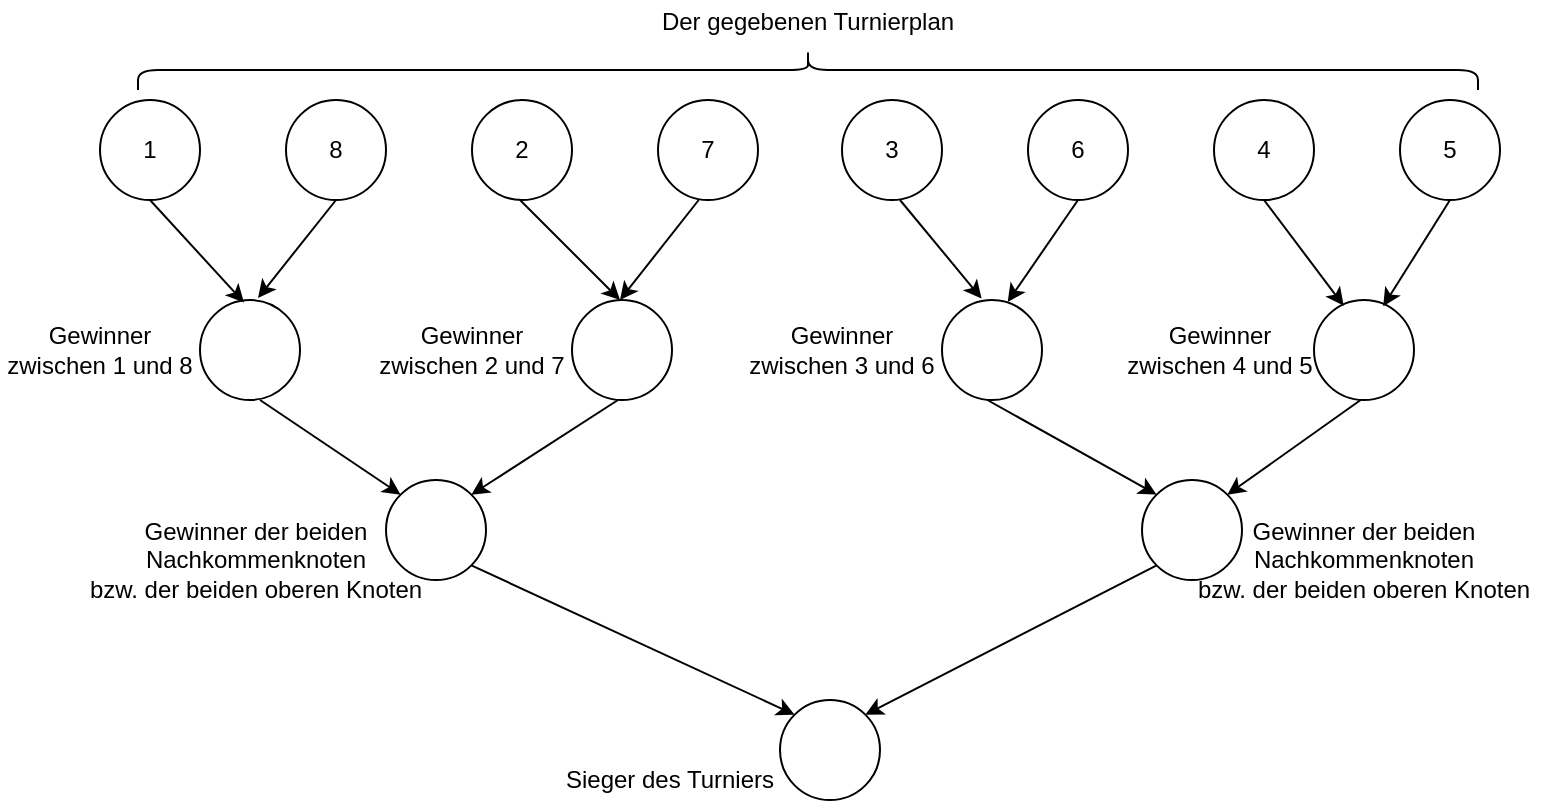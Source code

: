 <mxfile version="13.8.8" type="device"><diagram id="iR_0qROMSq5muvTzq759" name="Page-1"><mxGraphModel dx="1038" dy="523" grid="1" gridSize="10" guides="1" tooltips="1" connect="1" arrows="1" fold="1" page="1" pageScale="1" pageWidth="827" pageHeight="1169" math="0" shadow="0"><root><mxCell id="0"/><mxCell id="1" parent="0"/><mxCell id="j4B_2iiHakSyTXMxgqt0-1" value="1" style="ellipse;whiteSpace=wrap;aspect=fixed;flipH=0;flipV=1;" vertex="1" parent="1"><mxGeometry x="70" y="110" width="50" height="50" as="geometry"/></mxCell><mxCell id="j4B_2iiHakSyTXMxgqt0-2" value="2" style="ellipse;whiteSpace=wrap;aspect=fixed;flipH=0;flipV=1;" vertex="1" parent="1"><mxGeometry x="256" y="110" width="50" height="50" as="geometry"/></mxCell><mxCell id="j4B_2iiHakSyTXMxgqt0-3" value="3" style="ellipse;whiteSpace=wrap;aspect=fixed;flipH=0;flipV=1;" vertex="1" parent="1"><mxGeometry x="441" y="110" width="50" height="50" as="geometry"/></mxCell><mxCell id="j4B_2iiHakSyTXMxgqt0-4" value="4" style="ellipse;whiteSpace=wrap;aspect=fixed;flipH=0;flipV=1;" vertex="1" parent="1"><mxGeometry x="627" y="110" width="50" height="50" as="geometry"/></mxCell><mxCell id="j4B_2iiHakSyTXMxgqt0-5" value="5" style="ellipse;whiteSpace=wrap;aspect=fixed;flipH=0;flipV=1;" vertex="1" parent="1"><mxGeometry x="720" y="110" width="50" height="50" as="geometry"/></mxCell><mxCell id="j4B_2iiHakSyTXMxgqt0-6" value="6" style="ellipse;whiteSpace=wrap;aspect=fixed;flipH=0;flipV=1;" vertex="1" parent="1"><mxGeometry x="534" y="110" width="50" height="50" as="geometry"/></mxCell><mxCell id="j4B_2iiHakSyTXMxgqt0-7" value="7" style="ellipse;whiteSpace=wrap;aspect=fixed;flipH=0;flipV=1;" vertex="1" parent="1"><mxGeometry x="349" y="110" width="50" height="50" as="geometry"/></mxCell><mxCell id="j4B_2iiHakSyTXMxgqt0-8" value="8" style="ellipse;whiteSpace=wrap;aspect=fixed;flipH=0;flipV=1;" vertex="1" parent="1"><mxGeometry x="163" y="110" width="50" height="50" as="geometry"/></mxCell><mxCell id="j4B_2iiHakSyTXMxgqt0-9" value="" style="ellipse;whiteSpace=wrap;aspect=fixed;" vertex="1" parent="1"><mxGeometry x="120" y="210" width="50" height="50" as="geometry"/></mxCell><mxCell id="j4B_2iiHakSyTXMxgqt0-10" value="" style="ellipse;whiteSpace=wrap;aspect=fixed;" vertex="1" parent="1"><mxGeometry x="677" y="210" width="50" height="50" as="geometry"/></mxCell><mxCell id="j4B_2iiHakSyTXMxgqt0-11" value="" style="ellipse;whiteSpace=wrap;aspect=fixed;" vertex="1" parent="1"><mxGeometry x="306" y="210" width="50" height="50" as="geometry"/></mxCell><mxCell id="j4B_2iiHakSyTXMxgqt0-12" value="" style="ellipse;whiteSpace=wrap;aspect=fixed;" vertex="1" parent="1"><mxGeometry x="491" y="210" width="50" height="50" as="geometry"/></mxCell><mxCell id="j4B_2iiHakSyTXMxgqt0-13" value="" style="ellipse;whiteSpace=wrap;aspect=fixed;" vertex="1" parent="1"><mxGeometry x="213" y="300" width="50" height="50" as="geometry"/></mxCell><mxCell id="j4B_2iiHakSyTXMxgqt0-14" value="" style="ellipse;whiteSpace=wrap;aspect=fixed;" vertex="1" parent="1"><mxGeometry x="591" y="300" width="50" height="50" as="geometry"/></mxCell><mxCell id="j4B_2iiHakSyTXMxgqt0-15" value="" style="ellipse;whiteSpace=wrap;aspect=fixed;" vertex="1" parent="1"><mxGeometry x="410" y="410" width="50" height="50" as="geometry"/></mxCell><mxCell id="j4B_2iiHakSyTXMxgqt0-17" value="" style="endArrow=classic;exitX=0.5;exitY=1;exitDx=0;exitDy=0;entryX=0.44;entryY=0.025;entryDx=0;entryDy=0;entryPerimeter=0;" edge="1" parent="1" source="j4B_2iiHakSyTXMxgqt0-1" target="j4B_2iiHakSyTXMxgqt0-9"><mxGeometry width="50" height="50" relative="1" as="geometry"><mxPoint x="390" y="340" as="sourcePoint"/><mxPoint x="440" y="290" as="targetPoint"/></mxGeometry></mxCell><mxCell id="j4B_2iiHakSyTXMxgqt0-18" value="" style="endArrow=classic;exitX=0.5;exitY=1;exitDx=0;exitDy=0;" edge="1" parent="1" source="j4B_2iiHakSyTXMxgqt0-8"><mxGeometry width="50" height="50" relative="1" as="geometry"><mxPoint x="105" y="170" as="sourcePoint"/><mxPoint x="149" y="209" as="targetPoint"/></mxGeometry></mxCell><mxCell id="j4B_2iiHakSyTXMxgqt0-19" value="Gewinner zwischen 1 und 8" style="text;strokeColor=none;fillColor=none;align=center;verticalAlign=middle;whiteSpace=wrap;rounded=0;" vertex="1" parent="1"><mxGeometry x="20" y="225" width="100" height="20" as="geometry"/></mxCell><mxCell id="j4B_2iiHakSyTXMxgqt0-22" value="" style="endArrow=classic;exitX=0.5;exitY=1;exitDx=0;exitDy=0;entryX=0.573;entryY=-0.001;entryDx=0;entryDy=0;entryPerimeter=0;" edge="1" parent="1"><mxGeometry width="50" height="50" relative="1" as="geometry"><mxPoint x="369.35" y="160" as="sourcePoint"/><mxPoint x="330.0" y="209.95" as="targetPoint"/></mxGeometry></mxCell><mxCell id="j4B_2iiHakSyTXMxgqt0-23" value="" style="endArrow=classic;exitX=0.5;exitY=1;exitDx=0;exitDy=0;entryX=0.5;entryY=0;entryDx=0;entryDy=0;" edge="1" parent="1"><mxGeometry width="50" height="50" relative="1" as="geometry"><mxPoint x="280" y="160" as="sourcePoint"/><mxPoint x="330" y="210" as="targetPoint"/></mxGeometry></mxCell><mxCell id="j4B_2iiHakSyTXMxgqt0-24" value="" style="endArrow=classic;exitX=0.5;exitY=1;exitDx=0;exitDy=0;entryX=0.396;entryY=-0.014;entryDx=0;entryDy=0;entryPerimeter=0;" edge="1" parent="1" target="j4B_2iiHakSyTXMxgqt0-12"><mxGeometry width="50" height="50" relative="1" as="geometry"><mxPoint x="470" y="160" as="sourcePoint"/><mxPoint x="520" y="210" as="targetPoint"/></mxGeometry></mxCell><mxCell id="j4B_2iiHakSyTXMxgqt0-25" value="" style="endArrow=classic;exitX=0.5;exitY=1;exitDx=0;exitDy=0;entryX=0.657;entryY=0.02;entryDx=0;entryDy=0;entryPerimeter=0;" edge="1" parent="1" source="j4B_2iiHakSyTXMxgqt0-6" target="j4B_2iiHakSyTXMxgqt0-12"><mxGeometry width="50" height="50" relative="1" as="geometry"><mxPoint x="480" y="170" as="sourcePoint"/><mxPoint x="529" y="210" as="targetPoint"/></mxGeometry></mxCell><mxCell id="j4B_2iiHakSyTXMxgqt0-26" value="" style="endArrow=classic;entryX=0.297;entryY=0.057;entryDx=0;entryDy=0;entryPerimeter=0;exitX=0.5;exitY=1;exitDx=0;exitDy=0;" edge="1" parent="1" source="j4B_2iiHakSyTXMxgqt0-4" target="j4B_2iiHakSyTXMxgqt0-10"><mxGeometry width="50" height="50" relative="1" as="geometry"><mxPoint x="660" y="170" as="sourcePoint"/><mxPoint x="690.8" y="210" as="targetPoint"/></mxGeometry></mxCell><mxCell id="j4B_2iiHakSyTXMxgqt0-27" value="" style="endArrow=classic;entryX=0.692;entryY=0.063;entryDx=0;entryDy=0;entryPerimeter=0;exitX=0.5;exitY=1;exitDx=0;exitDy=0;" edge="1" parent="1" source="j4B_2iiHakSyTXMxgqt0-5" target="j4B_2iiHakSyTXMxgqt0-10"><mxGeometry width="50" height="50" relative="1" as="geometry"><mxPoint x="745" y="180" as="sourcePoint"/><mxPoint x="710" y="210" as="targetPoint"/></mxGeometry></mxCell><mxCell id="j4B_2iiHakSyTXMxgqt0-28" value="Gewinner zwischen 2 und 7" style="text;strokeColor=none;fillColor=none;align=center;verticalAlign=middle;whiteSpace=wrap;rounded=0;" vertex="1" parent="1"><mxGeometry x="206" y="225" width="100" height="20" as="geometry"/></mxCell><mxCell id="j4B_2iiHakSyTXMxgqt0-29" value="Gewinner zwischen 3 und 6" style="text;strokeColor=none;fillColor=none;align=center;verticalAlign=middle;whiteSpace=wrap;rounded=0;" vertex="1" parent="1"><mxGeometry x="391" y="225" width="100" height="20" as="geometry"/></mxCell><mxCell id="j4B_2iiHakSyTXMxgqt0-30" value="Gewinner zwischen 4 und 5" style="text;strokeColor=none;fillColor=none;align=center;verticalAlign=middle;whiteSpace=wrap;rounded=0;" vertex="1" parent="1"><mxGeometry x="580" y="225" width="100" height="20" as="geometry"/></mxCell><mxCell id="j4B_2iiHakSyTXMxgqt0-32" value="" style="endArrow=classic;exitX=0.5;exitY=1;exitDx=0;exitDy=0;entryX=0;entryY=0;entryDx=0;entryDy=0;" edge="1" parent="1" target="j4B_2iiHakSyTXMxgqt0-13"><mxGeometry width="50" height="50" relative="1" as="geometry"><mxPoint x="150" y="260" as="sourcePoint"/><mxPoint x="197.0" y="311.25" as="targetPoint"/></mxGeometry></mxCell><mxCell id="j4B_2iiHakSyTXMxgqt0-33" value="" style="endArrow=classic;exitX=0.5;exitY=1;exitDx=0;exitDy=0;entryX=1;entryY=0;entryDx=0;entryDy=0;" edge="1" parent="1" target="j4B_2iiHakSyTXMxgqt0-13"><mxGeometry width="50" height="50" relative="1" as="geometry"><mxPoint x="329" y="260" as="sourcePoint"/><mxPoint x="290" y="309" as="targetPoint"/></mxGeometry></mxCell><mxCell id="j4B_2iiHakSyTXMxgqt0-34" value="Gewinner der beiden Nachkommenknoten&#10;bzw. der beiden oberen Knoten" style="text;strokeColor=none;fillColor=none;align=center;verticalAlign=middle;whiteSpace=wrap;rounded=0;" vertex="1" parent="1"><mxGeometry x="60" y="330" width="176" height="20" as="geometry"/></mxCell><mxCell id="j4B_2iiHakSyTXMxgqt0-35" value="Sieger des Turniers" style="text;strokeColor=none;fillColor=none;align=center;verticalAlign=middle;whiteSpace=wrap;rounded=0;" vertex="1" parent="1"><mxGeometry x="290" y="440" width="130" height="20" as="geometry"/></mxCell><mxCell id="j4B_2iiHakSyTXMxgqt0-36" value="" style="endArrow=classic;exitX=0.5;exitY=1;exitDx=0;exitDy=0;entryX=1;entryY=0;entryDx=0;entryDy=0;" edge="1" parent="1" target="j4B_2iiHakSyTXMxgqt0-14"><mxGeometry width="50" height="50" relative="1" as="geometry"><mxPoint x="700.32" y="260" as="sourcePoint"/><mxPoint x="670" y="310" as="targetPoint"/></mxGeometry></mxCell><mxCell id="j4B_2iiHakSyTXMxgqt0-37" value="" style="endArrow=classic;exitX=0.5;exitY=1;exitDx=0;exitDy=0;entryX=0;entryY=0;entryDx=0;entryDy=0;" edge="1" parent="1" target="j4B_2iiHakSyTXMxgqt0-14"><mxGeometry width="50" height="50" relative="1" as="geometry"><mxPoint x="513.68" y="260" as="sourcePoint"/><mxPoint x="584.002" y="307.322" as="targetPoint"/></mxGeometry></mxCell><mxCell id="j4B_2iiHakSyTXMxgqt0-38" value="" style="endArrow=classic;exitX=1;exitY=1;exitDx=0;exitDy=0;entryX=0;entryY=0;entryDx=0;entryDy=0;" edge="1" parent="1" source="j4B_2iiHakSyTXMxgqt0-13" target="j4B_2iiHakSyTXMxgqt0-15"><mxGeometry width="50" height="50" relative="1" as="geometry"><mxPoint x="256" y="340" as="sourcePoint"/><mxPoint x="326.322" y="387.322" as="targetPoint"/></mxGeometry></mxCell><mxCell id="j4B_2iiHakSyTXMxgqt0-39" value="" style="endArrow=classic;exitX=0;exitY=1;exitDx=0;exitDy=0;entryX=1;entryY=0;entryDx=0;entryDy=0;" edge="1" parent="1" source="j4B_2iiHakSyTXMxgqt0-14" target="j4B_2iiHakSyTXMxgqt0-15"><mxGeometry width="50" height="50" relative="1" as="geometry"><mxPoint x="584" y="370" as="sourcePoint"/><mxPoint x="510.678" y="417.322" as="targetPoint"/></mxGeometry></mxCell><mxCell id="j4B_2iiHakSyTXMxgqt0-40" value="Gewinner der beiden Nachkommenknoten&#10;bzw. der beiden oberen Knoten" style="text;strokeColor=none;fillColor=none;align=center;verticalAlign=middle;whiteSpace=wrap;rounded=0;" vertex="1" parent="1"><mxGeometry x="614" y="330" width="176" height="20" as="geometry"/></mxCell><mxCell id="j4B_2iiHakSyTXMxgqt0-41" value="" style="shape=curlyBracket;whiteSpace=wrap;rounded=1;rotation=90;" vertex="1" parent="1"><mxGeometry x="414" y="-240" width="20" height="670" as="geometry"/></mxCell><mxCell id="j4B_2iiHakSyTXMxgqt0-42" value="Der gegebenen Turnierplan" style="text;align=center;verticalAlign=middle;resizable=0;points=[];autosize=1;" vertex="1" parent="1"><mxGeometry x="344" y="60" width="160" height="20" as="geometry"/></mxCell></root></mxGraphModel></diagram></mxfile>
